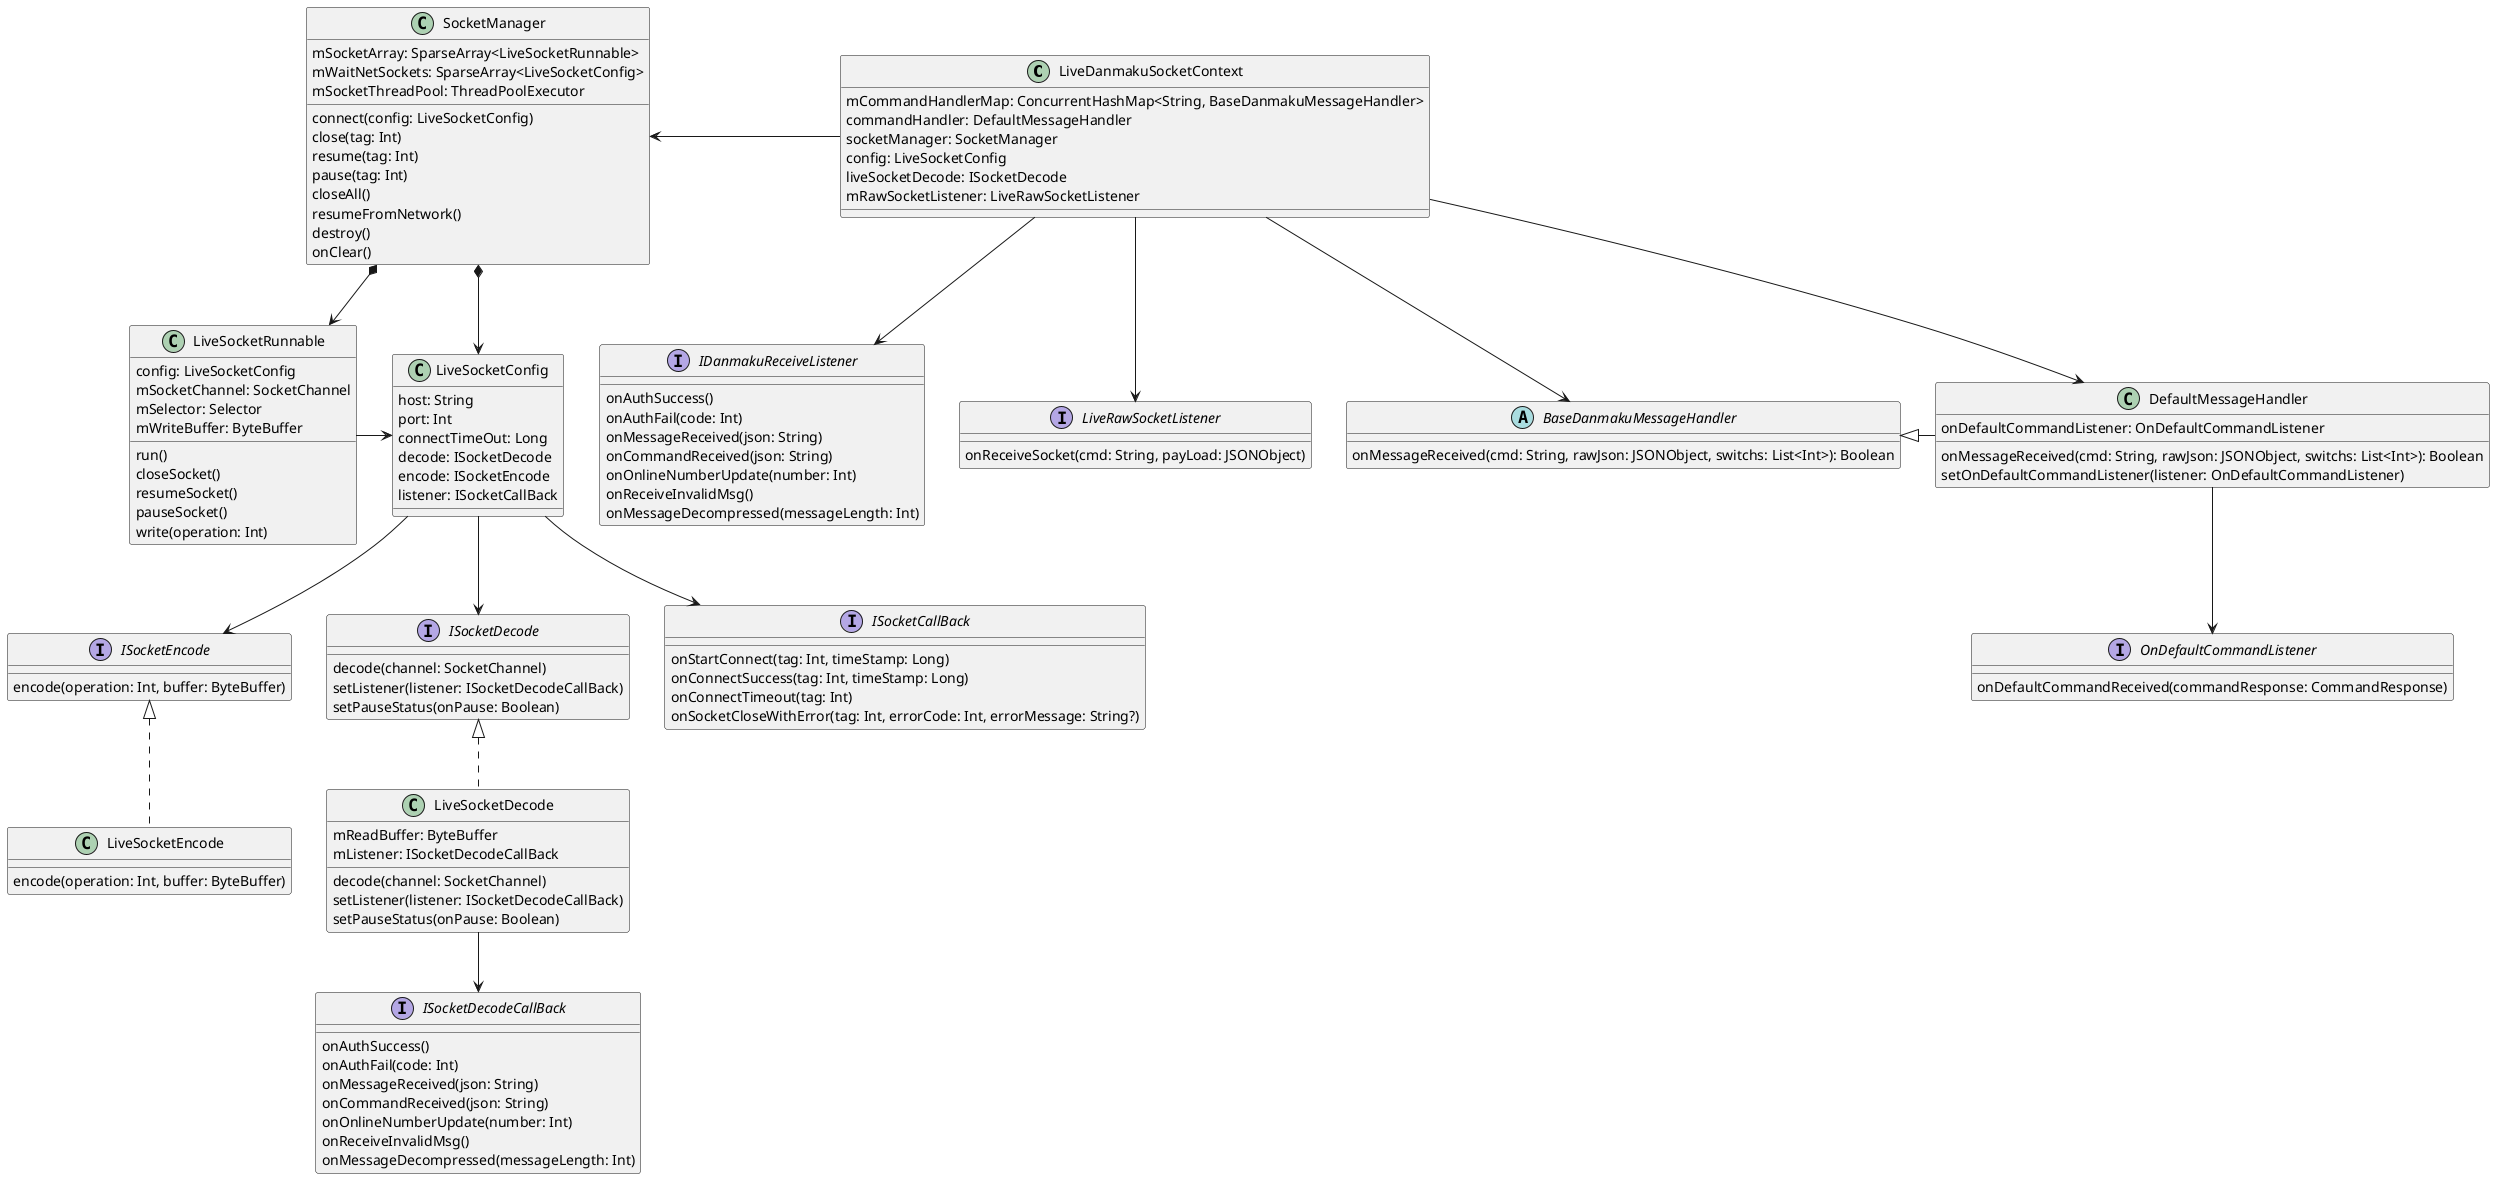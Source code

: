 @startuml
class LiveDanmakuSocketContext {
     mCommandHandlerMap: ConcurrentHashMap<String, BaseDanmakuMessageHandler>
     commandHandler: DefaultMessageHandler
     socketManager: SocketManager
     config: LiveSocketConfig
     liveSocketDecode: ISocketDecode
     mRawSocketListener: LiveRawSocketListener
}

abstract class BaseDanmakuMessageHandler {
    onMessageReceived(cmd: String, rawJson: JSONObject, switchs: List<Int>): Boolean
}

class DefaultMessageHandler {
    onDefaultCommandListener: OnDefaultCommandListener
    onMessageReceived(cmd: String, rawJson: JSONObject, switchs: List<Int>): Boolean
    setOnDefaultCommandListener(listener: OnDefaultCommandListener)
}

interface OnDefaultCommandListener {
    onDefaultCommandReceived(commandResponse: CommandResponse)
}

interface IDanmakuReceiveListener {
    onAuthSuccess()
    onAuthFail(code: Int)
    onMessageReceived(json: String)
    onCommandReceived(json: String)
    onOnlineNumberUpdate(number: Int)
    onReceiveInvalidMsg()
    onMessageDecompressed(messageLength: Int)
}

interface LiveRawSocketListener {
    onReceiveSocket(cmd: String, payLoad: JSONObject)
}

class SocketManager {
    mSocketArray: SparseArray<LiveSocketRunnable>
    mWaitNetSockets: SparseArray<LiveSocketConfig>
    mSocketThreadPool: ThreadPoolExecutor

    connect(config: LiveSocketConfig)
    close(tag: Int)
    resume(tag: Int)
    pause(tag: Int)
    closeAll()
    resumeFromNetwork()
    destroy()
    onClear()
}

class LiveSocketRunnable {
    config: LiveSocketConfig
    mSocketChannel: SocketChannel
    mSelector: Selector
    mWriteBuffer: ByteBuffer
    run()
    closeSocket()
    resumeSocket()
    pauseSocket()
    write(operation: Int)
}

class LiveSocketConfig {
    host: String
    port: Int
    connectTimeOut: Long
    decode: ISocketDecode
    encode: ISocketEncode
    listener: ISocketCallBack
}

interface ISocketDecode {
    decode(channel: SocketChannel)
    setListener(listener: ISocketDecodeCallBack)
    setPauseStatus(onPause: Boolean)
}

interface ISocketEncode {
    encode(operation: Int, buffer: ByteBuffer)
}

interface ISocketCallBack {
    onStartConnect(tag: Int, timeStamp: Long)
    onConnectSuccess(tag: Int, timeStamp: Long)
    onConnectTimeout(tag: Int)
    onSocketCloseWithError(tag: Int, errorCode: Int, errorMessage: String?)
}

class LiveSocketDecode {
    mReadBuffer: ByteBuffer
    mListener: ISocketDecodeCallBack
    decode(channel: SocketChannel)
    setListener(listener: ISocketDecodeCallBack)
    setPauseStatus(onPause: Boolean)
}

class LiveSocketEncode {
    encode(operation: Int, buffer: ByteBuffer)
}

interface ISocketDecodeCallBack {
    onAuthSuccess()
    onAuthFail(code: Int)
    onMessageReceived(json: String)
    onCommandReceived(json: String)
    onOnlineNumberUpdate(number: Int)
    onReceiveInvalidMsg()
    onMessageDecompressed(messageLength: Int)
}

LiveSocketDecode --> ISocketDecodeCallBack

LiveSocketRunnable -right-> LiveSocketConfig

SocketManager *--> LiveSocketRunnable

SocketManager *--> LiveSocketConfig

LiveSocketConfig --> ISocketEncode

LiveSocketConfig --> ISocketDecode

LiveSocketConfig --> ISocketCallBack

LiveSocketDecode .up.|> ISocketDecode

LiveSocketEncode .up.|> ISocketEncode

LiveDanmakuSocketContext -left-> SocketManager
LiveDanmakuSocketContext --> BaseDanmakuMessageHandler
LiveDanmakuSocketContext --> DefaultMessageHandler
LiveDanmakuSocketContext --> IDanmakuReceiveListener
DefaultMessageHandler -left-|> BaseDanmakuMessageHandler
DefaultMessageHandler --> OnDefaultCommandListener
LiveDanmakuSocketContext --> LiveRawSocketListener
@enduml